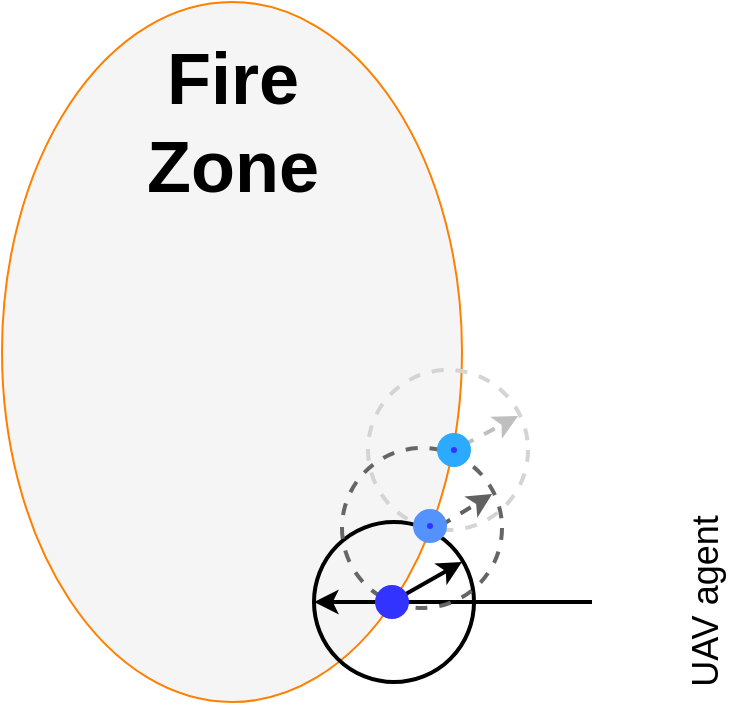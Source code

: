 <mxfile version="12.8.4" type="device"><diagram id="ZcXVwy7zOv3jnXkcyyzW" name="Page-1"><mxGraphModel dx="1341" dy="711" grid="1" gridSize="10" guides="1" tooltips="1" connect="1" arrows="1" fold="1" page="1" pageScale="1" pageWidth="850" pageHeight="1100" math="0" shadow="0"><root><mxCell id="0"/><mxCell id="1" parent="0"/><mxCell id="ihvPBeNSypzhcmputrbH-1" value="" style="ellipse;whiteSpace=wrap;html=1;strokeColor=#FF8000;fillColor=#f5f5f5;fontColor=#333333;" parent="1" vertex="1"><mxGeometry x="60" y="31" width="230" height="350" as="geometry"/></mxCell><mxCell id="ihvPBeNSypzhcmputrbH-2" value="&lt;div&gt;&lt;font style=&quot;font-size: 36px&quot;&gt;Fire &lt;br&gt;&lt;/font&gt;&lt;/div&gt;&lt;div&gt;&lt;font style=&quot;font-size: 36px&quot;&gt;Zone&lt;/font&gt;&lt;/div&gt;" style="text;strokeColor=none;fillColor=none;html=1;fontSize=24;fontStyle=1;verticalAlign=middle;align=center;" parent="1" vertex="1"><mxGeometry x="105" y="71" width="140" height="40" as="geometry"/></mxCell><mxCell id="ihvPBeNSypzhcmputrbH-3" value="" style="ellipse;whiteSpace=wrap;html=1;aspect=fixed;strokeWidth=2;fillColor=none;" parent="1" vertex="1"><mxGeometry x="216" y="291" width="80" height="80" as="geometry"/></mxCell><mxCell id="ihvPBeNSypzhcmputrbH-4" value="" style="endArrow=classic;html=1;entryX=0;entryY=0.5;entryDx=0;entryDy=0;strokeWidth=2;exitX=0.5;exitY=0;exitDx=0;exitDy=0;" parent="1" source="ihvPBeNSypzhcmputrbH-11" target="ihvPBeNSypzhcmputrbH-3" edge="1"><mxGeometry width="50" height="50" relative="1" as="geometry"><mxPoint x="440" y="331" as="sourcePoint"/><mxPoint x="110" y="401" as="targetPoint"/></mxGeometry></mxCell><mxCell id="ihvPBeNSypzhcmputrbH-5" value="" style="endArrow=classic;html=1;strokeWidth=2;exitX=1;exitY=1;exitDx=0;exitDy=0;" parent="1" edge="1"><mxGeometry width="50" height="50" relative="1" as="geometry"><mxPoint x="255.317" y="330.744" as="sourcePoint"/><mxPoint x="290" y="311" as="targetPoint"/><Array as="points"/></mxGeometry></mxCell><mxCell id="ihvPBeNSypzhcmputrbH-6" value="" style="ellipse;whiteSpace=wrap;html=1;aspect=fixed;strokeWidth=2;fillColor=none;dashed=1;strokeColor=#666666;" parent="1" vertex="1"><mxGeometry x="230" y="254" width="80" height="80" as="geometry"/></mxCell><mxCell id="ihvPBeNSypzhcmputrbH-8" value="" style="ellipse;whiteSpace=wrap;html=1;aspect=fixed;strokeWidth=2;fillColor=none;dashed=1;strokeColor=#D4D4D4;" parent="1" vertex="1"><mxGeometry x="243" y="215" width="80" height="80" as="geometry"/></mxCell><mxCell id="ihvPBeNSypzhcmputrbH-9" value="" style="endArrow=classic;html=1;dashed=1;strokeWidth=2;strokeColor=#616161;exitX=1;exitY=0.5;exitDx=0;exitDy=0;entryX=0.938;entryY=0.288;entryDx=0;entryDy=0;entryPerimeter=0;" parent="1" target="ihvPBeNSypzhcmputrbH-6" edge="1" source="ihvPBeNSypzhcmputrbH-16"><mxGeometry width="50" height="50" relative="1" as="geometry"><mxPoint x="280" y="281" as="sourcePoint"/><mxPoint x="360" y="261" as="targetPoint"/></mxGeometry></mxCell><mxCell id="ihvPBeNSypzhcmputrbH-11" value="&lt;font style=&quot;font-size: 18px&quot;&gt;UAV agent&lt;/font&gt;" style="shape=image;html=1;verticalAlign=top;verticalLabelPosition=bottom;labelBackgroundColor=#ffffff;imageAspect=0;aspect=fixed;image=https://cdn4.iconfinder.com/data/icons/ionicons/512/icon-plane-128.png;dashed=1;strokeWidth=2;fillColor=none;rotation=-90;" parent="1" vertex="1"><mxGeometry x="355" y="311" width="40" height="40" as="geometry"/></mxCell><mxCell id="ihvPBeNSypzhcmputrbH-12" value="" style="endArrow=classic;html=1;dashed=1;strokeWidth=2;strokeColor=#BFBFBF;entryX=0.938;entryY=0.288;entryDx=0;entryDy=0;entryPerimeter=0;" parent="1" source="ihvPBeNSypzhcmputrbH-13" edge="1" target="ihvPBeNSypzhcmputrbH-8"><mxGeometry width="50" height="50" relative="1" as="geometry"><mxPoint x="290" y="231" as="sourcePoint"/><mxPoint x="311" y="240" as="targetPoint"/></mxGeometry></mxCell><mxCell id="ihvPBeNSypzhcmputrbH-13" value="" style="ellipse;whiteSpace=wrap;html=1;aspect=fixed;strokeColor=#2BAAFF;fillColor=#3333FF;strokeWidth=7;" parent="1" vertex="1"><mxGeometry x="281" y="250" width="10" height="10" as="geometry"/></mxCell><mxCell id="ihvPBeNSypzhcmputrbH-15" value="" style="ellipse;whiteSpace=wrap;html=1;aspect=fixed;strokeColor=#3333FF;fillColor=#3333FF;strokeWidth=7;" parent="1" vertex="1"><mxGeometry x="250" y="326" width="10" height="10" as="geometry"/></mxCell><mxCell id="ihvPBeNSypzhcmputrbH-16" value="" style="ellipse;whiteSpace=wrap;html=1;aspect=fixed;strokeColor=#5493FF;fillColor=#3333FF;strokeWidth=7;" parent="1" vertex="1"><mxGeometry x="269" y="288" width="10" height="10" as="geometry"/></mxCell></root></mxGraphModel></diagram></mxfile>